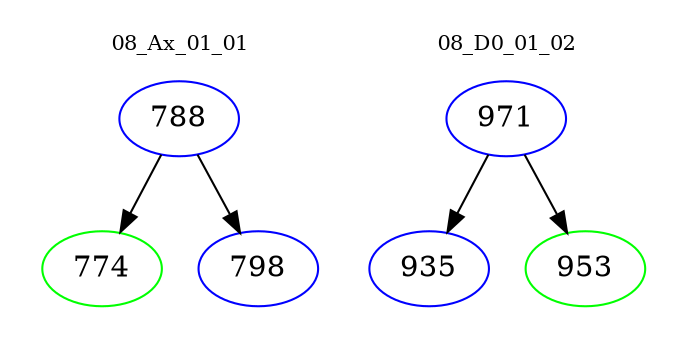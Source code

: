 digraph{
subgraph cluster_0 {
color = white
label = "08_Ax_01_01";
fontsize=10;
T0_788 [label="788", color="blue"]
T0_788 -> T0_774 [color="black"]
T0_774 [label="774", color="green"]
T0_788 -> T0_798 [color="black"]
T0_798 [label="798", color="blue"]
}
subgraph cluster_1 {
color = white
label = "08_D0_01_02";
fontsize=10;
T1_971 [label="971", color="blue"]
T1_971 -> T1_935 [color="black"]
T1_935 [label="935", color="blue"]
T1_971 -> T1_953 [color="black"]
T1_953 [label="953", color="green"]
}
}
